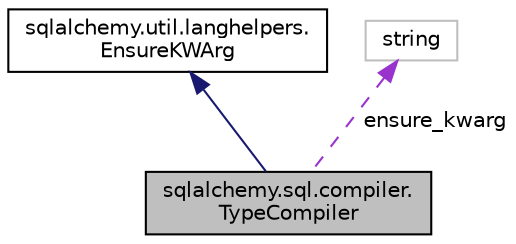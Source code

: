 digraph "sqlalchemy.sql.compiler.TypeCompiler"
{
 // LATEX_PDF_SIZE
  edge [fontname="Helvetica",fontsize="10",labelfontname="Helvetica",labelfontsize="10"];
  node [fontname="Helvetica",fontsize="10",shape=record];
  Node1 [label="sqlalchemy.sql.compiler.\lTypeCompiler",height=0.2,width=0.4,color="black", fillcolor="grey75", style="filled", fontcolor="black",tooltip=" "];
  Node2 -> Node1 [dir="back",color="midnightblue",fontsize="10",style="solid",fontname="Helvetica"];
  Node2 [label="sqlalchemy.util.langhelpers.\lEnsureKWArg",height=0.2,width=0.4,color="black", fillcolor="white", style="filled",URL="$classsqlalchemy_1_1util_1_1langhelpers_1_1EnsureKWArg.html",tooltip=" "];
  Node3 -> Node1 [dir="back",color="darkorchid3",fontsize="10",style="dashed",label=" ensure_kwarg" ,fontname="Helvetica"];
  Node3 [label="string",height=0.2,width=0.4,color="grey75", fillcolor="white", style="filled",tooltip=" "];
}
